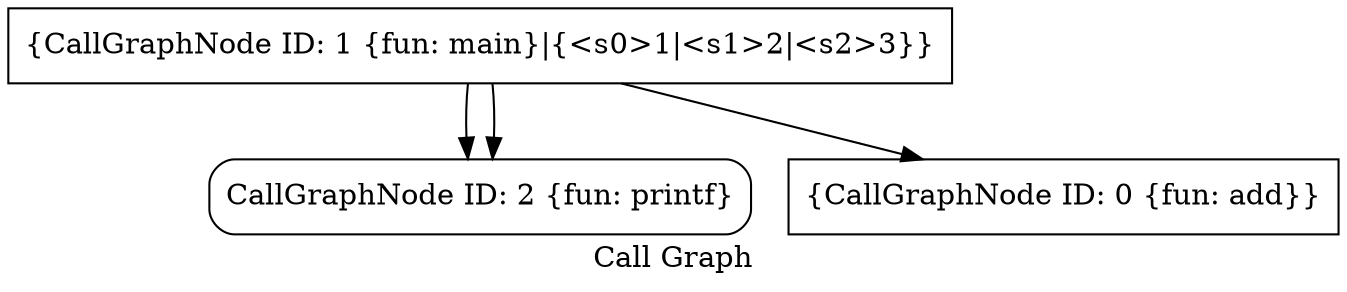 digraph "Call Graph" {
	label="Call Graph";

	Node0x5615a11c7650 [shape=record,shape=Mrecord,label="{CallGraphNode ID: 2 \{fun: printf\}}"];
	Node0x5615a11c7560 [shape=record,shape=box,label="{CallGraphNode ID: 1 \{fun: main\}|{<s0>1|<s1>2|<s2>3}}"];
	Node0x5615a11c7560:s0 -> Node0x5615a11c73c0[color=black];
	Node0x5615a11c7560:s1 -> Node0x5615a11c7650[color=black];
	Node0x5615a11c7560:s2 -> Node0x5615a11c7650[color=black];
	Node0x5615a11c73c0 [shape=record,shape=box,label="{CallGraphNode ID: 0 \{fun: add\}}"];
}
